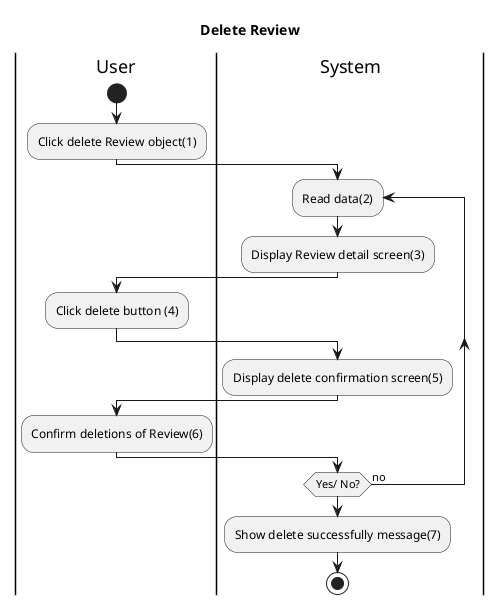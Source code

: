@startuml
title Delete Review
|User|
start
:Click delete Review object(1);
|System|
repeat :Read data(2);
:Display Review detail screen(3);
|User|
:Click delete button (4);


|System|
:Display delete confirmation screen(5);

|User|
:Confirm deletions of Review(6);
|System|
repeat while (Yes/ No?) is (no)

:Show delete successfully message(7);

stop
@enduml